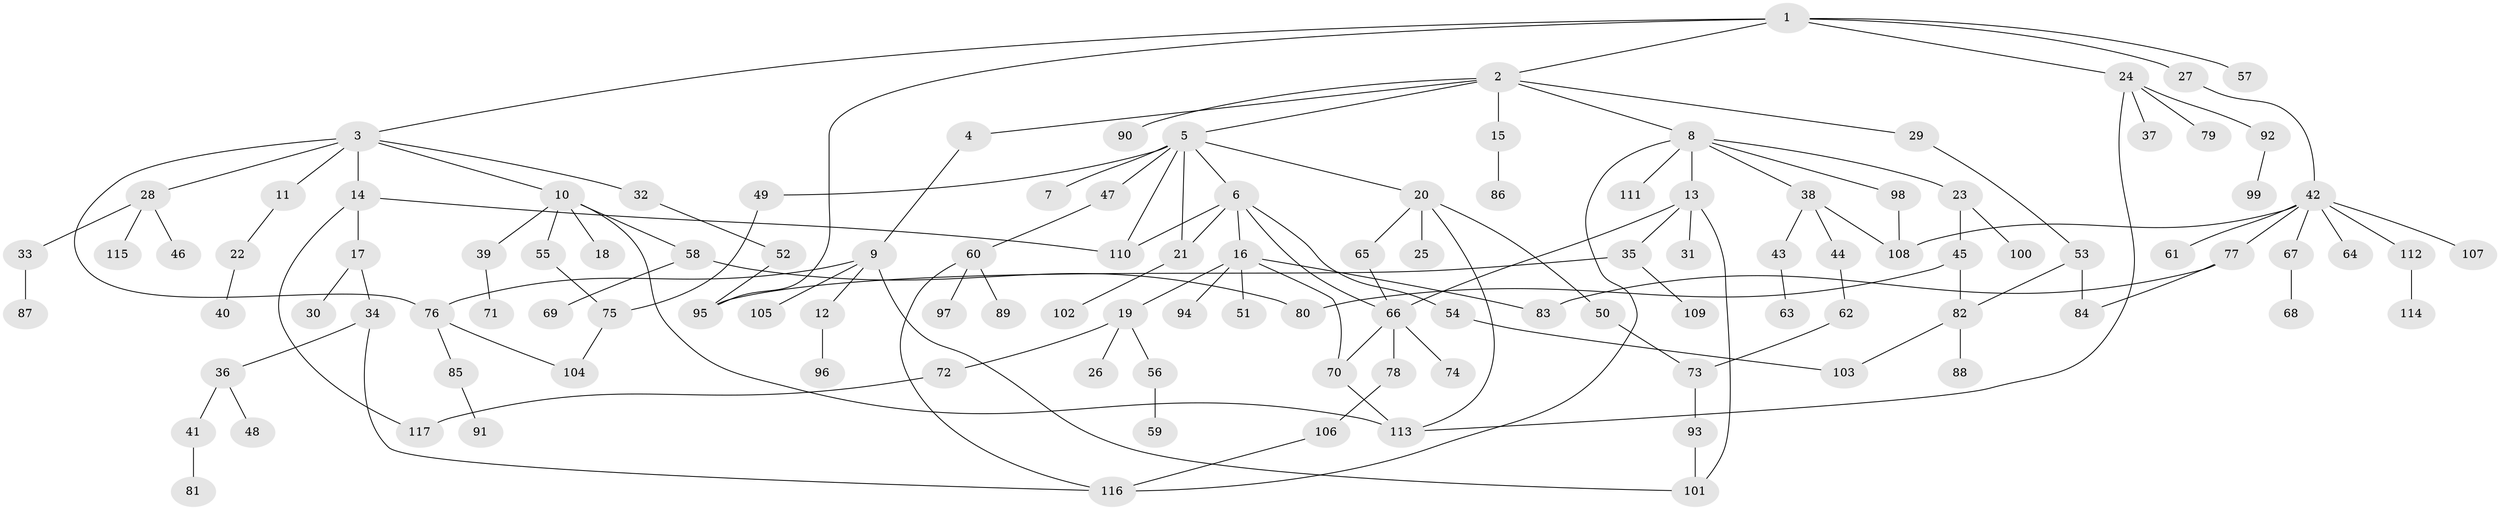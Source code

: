 // Generated by graph-tools (version 1.1) at 2025/01/03/09/25 03:01:09]
// undirected, 117 vertices, 144 edges
graph export_dot {
graph [start="1"]
  node [color=gray90,style=filled];
  1;
  2;
  3;
  4;
  5;
  6;
  7;
  8;
  9;
  10;
  11;
  12;
  13;
  14;
  15;
  16;
  17;
  18;
  19;
  20;
  21;
  22;
  23;
  24;
  25;
  26;
  27;
  28;
  29;
  30;
  31;
  32;
  33;
  34;
  35;
  36;
  37;
  38;
  39;
  40;
  41;
  42;
  43;
  44;
  45;
  46;
  47;
  48;
  49;
  50;
  51;
  52;
  53;
  54;
  55;
  56;
  57;
  58;
  59;
  60;
  61;
  62;
  63;
  64;
  65;
  66;
  67;
  68;
  69;
  70;
  71;
  72;
  73;
  74;
  75;
  76;
  77;
  78;
  79;
  80;
  81;
  82;
  83;
  84;
  85;
  86;
  87;
  88;
  89;
  90;
  91;
  92;
  93;
  94;
  95;
  96;
  97;
  98;
  99;
  100;
  101;
  102;
  103;
  104;
  105;
  106;
  107;
  108;
  109;
  110;
  111;
  112;
  113;
  114;
  115;
  116;
  117;
  1 -- 2;
  1 -- 3;
  1 -- 24;
  1 -- 27;
  1 -- 57;
  1 -- 95;
  2 -- 4;
  2 -- 5;
  2 -- 8;
  2 -- 15;
  2 -- 29;
  2 -- 90;
  3 -- 10;
  3 -- 11;
  3 -- 14;
  3 -- 28;
  3 -- 32;
  3 -- 76;
  4 -- 9;
  5 -- 6;
  5 -- 7;
  5 -- 20;
  5 -- 21;
  5 -- 47;
  5 -- 49;
  5 -- 110;
  6 -- 16;
  6 -- 54;
  6 -- 110;
  6 -- 21;
  6 -- 66;
  8 -- 13;
  8 -- 23;
  8 -- 38;
  8 -- 98;
  8 -- 111;
  8 -- 116;
  9 -- 12;
  9 -- 76;
  9 -- 101;
  9 -- 105;
  10 -- 18;
  10 -- 39;
  10 -- 55;
  10 -- 58;
  10 -- 113;
  11 -- 22;
  12 -- 96;
  13 -- 31;
  13 -- 35;
  13 -- 66;
  13 -- 101;
  14 -- 17;
  14 -- 117;
  14 -- 110;
  15 -- 86;
  16 -- 19;
  16 -- 51;
  16 -- 70;
  16 -- 94;
  16 -- 83;
  17 -- 30;
  17 -- 34;
  19 -- 26;
  19 -- 56;
  19 -- 72;
  20 -- 25;
  20 -- 50;
  20 -- 65;
  20 -- 113;
  21 -- 102;
  22 -- 40;
  23 -- 45;
  23 -- 100;
  24 -- 37;
  24 -- 79;
  24 -- 92;
  24 -- 113;
  27 -- 42;
  28 -- 33;
  28 -- 46;
  28 -- 115;
  29 -- 53;
  32 -- 52;
  33 -- 87;
  34 -- 36;
  34 -- 116;
  35 -- 109;
  35 -- 95;
  36 -- 41;
  36 -- 48;
  38 -- 43;
  38 -- 44;
  38 -- 108;
  39 -- 71;
  41 -- 81;
  42 -- 61;
  42 -- 64;
  42 -- 67;
  42 -- 77;
  42 -- 107;
  42 -- 112;
  42 -- 108;
  43 -- 63;
  44 -- 62;
  45 -- 80;
  45 -- 82;
  47 -- 60;
  49 -- 75;
  50 -- 73;
  52 -- 95;
  53 -- 82;
  53 -- 84;
  54 -- 103;
  55 -- 75;
  56 -- 59;
  58 -- 69;
  58 -- 80;
  60 -- 89;
  60 -- 97;
  60 -- 116;
  62 -- 73;
  65 -- 66;
  66 -- 74;
  66 -- 78;
  66 -- 70;
  67 -- 68;
  70 -- 113;
  72 -- 117;
  73 -- 93;
  75 -- 104;
  76 -- 85;
  76 -- 104;
  77 -- 83;
  77 -- 84;
  78 -- 106;
  82 -- 88;
  82 -- 103;
  85 -- 91;
  92 -- 99;
  93 -- 101;
  98 -- 108;
  106 -- 116;
  112 -- 114;
}
